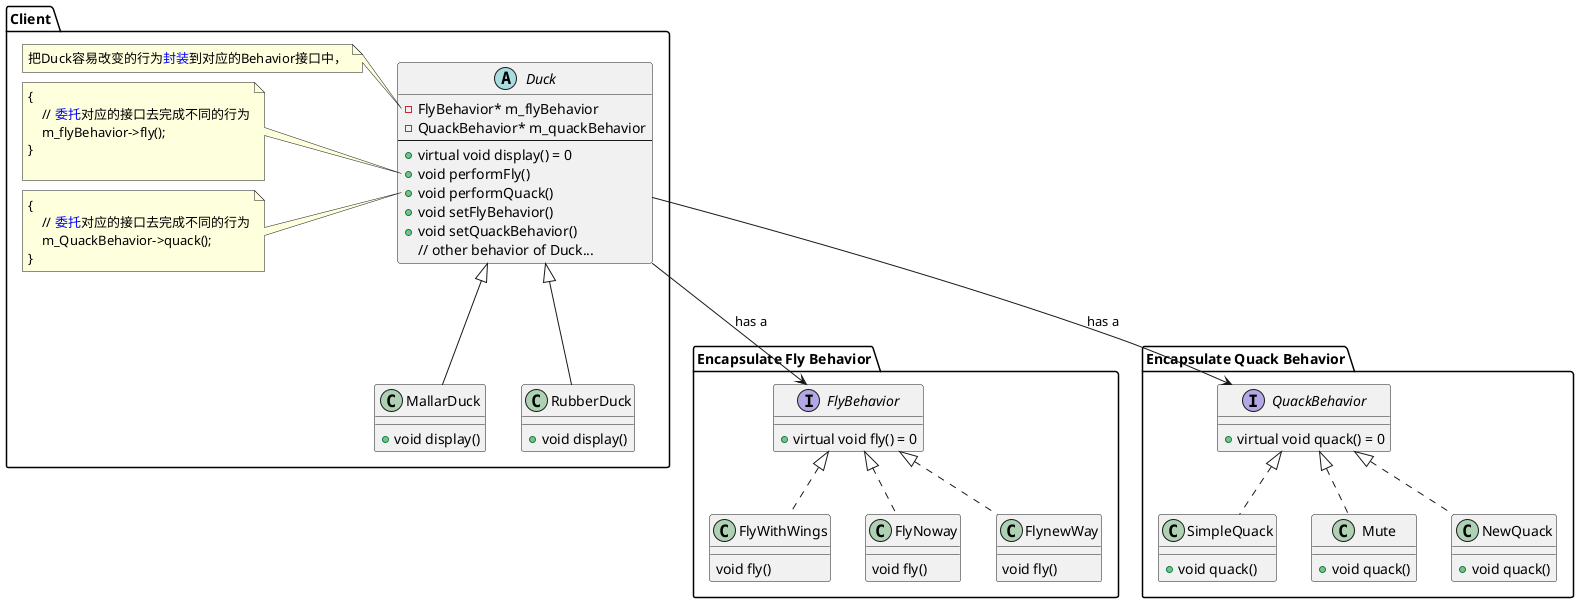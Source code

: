 @startuml Strategy Pattern

package "Client"{
Abstract class Duck
{
    - FlyBehavior* m_flyBehavior
    - QuackBehavior* m_quackBehavior
    --
    + virtual void display() = 0
    + void performFly()
    + void performQuack()
    + void setFlyBehavior()
    + void setQuackBehavior()
    // other behavior of Duck...
}
note left of Duck::m_flyBehavior
把Duck容易改变的行为<color:blue>封装</color>到对应的Behavior接口中，
end note

note left of Duck::performFly
{   
    // <color:blue>委托</color>对应的接口去完成不同的行为
    m_flyBehavior->fly();  
}

end note

note left of Duck::performQuack
{   
    // <color:blue>委托</color>对应的接口去完成不同的行为
    m_QuackBehavior->quack();  
}
end note

class MallarDuck extends Duck{
    +void display()
}

class RubberDuck extends Duck{
    +void display()
}

}

package "Encapsulate Fly Behavior"{
Duck -->FlyBehavior: has a

interface FlyBehavior{
    + virtual void fly() = 0
}


class FlyWithWings implements FlyBehavior{
    void fly()
}
class FlyNoway implements FlyBehavior{
    void fly()
}
class FlynewWay implements FlyBehavior{
    void fly()
}
}

package "Encapsulate Quack Behavior"{
Duck -->QuackBehavior: has a

interface QuackBehavior{
    + virtual void quack() = 0
}
class SimpleQuack implements QuackBehavior{
    + void quack()
}
class Mute implements QuackBehavior{
    + void quack()
}
class NewQuack implements QuackBehavior{
    + void quack()
}
}
@enduml

